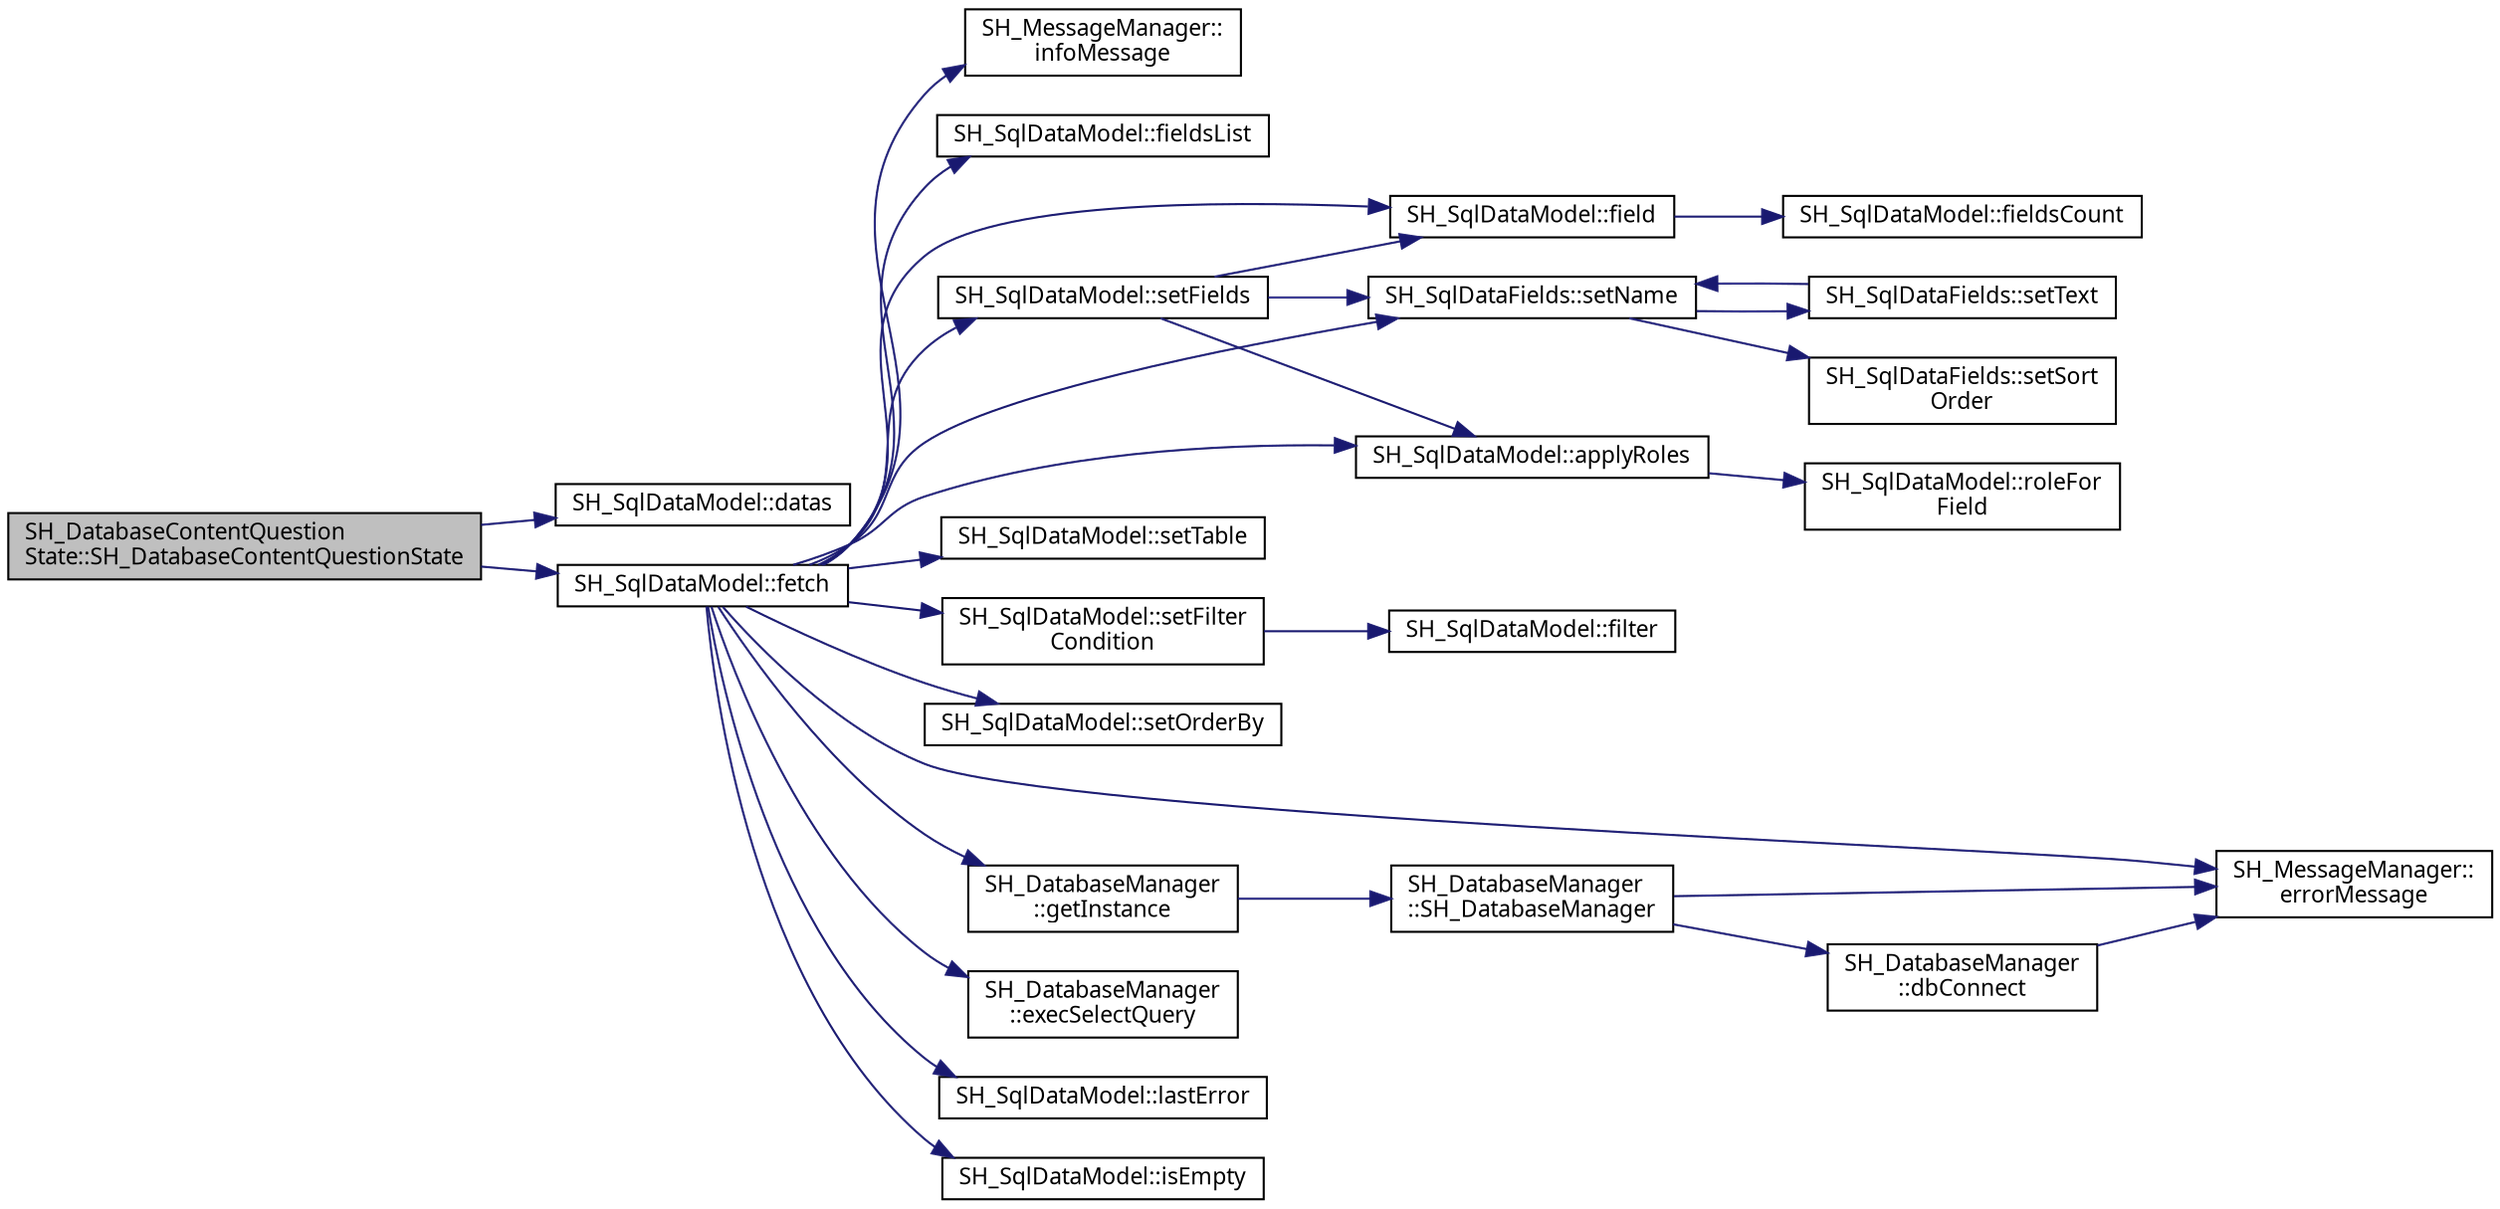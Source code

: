 digraph "SH_DatabaseContentQuestionState::SH_DatabaseContentQuestionState"
{
 // INTERACTIVE_SVG=YES
  bgcolor="transparent";
  edge [fontname="Verdana",fontsize="11",labelfontname="Verdana",labelfontsize="11"];
  node [fontname="Verdana",fontsize="11",shape=record];
  rankdir="LR";
  Node1 [label="SH_DatabaseContentQuestion\lState::SH_DatabaseContentQuestionState",height=0.2,width=0.4,color="black", fillcolor="grey75", style="filled" fontcolor="black"];
  Node1 -> Node2 [color="midnightblue",fontsize="11",style="solid",fontname="Verdana"];
  Node2 [label="SH_SqlDataModel::datas",height=0.2,width=0.4,color="black",URL="$classSH__SqlDataModel.html#a24db284b370930b57e2261a7a72e2da8"];
  Node1 -> Node3 [color="midnightblue",fontsize="11",style="solid",fontname="Verdana"];
  Node3 [label="SH_SqlDataModel::fetch",height=0.2,width=0.4,color="black",URL="$classSH__SqlDataModel.html#ab6c206088250a66ddc8cb8d33a38e421"];
  Node3 -> Node4 [color="midnightblue",fontsize="11",style="solid",fontname="Verdana"];
  Node4 [label="SH_MessageManager::\linfoMessage",height=0.2,width=0.4,color="black",URL="$classSH__MessageManager.html#a0b35c2f96e6d69934bf7f7c1e2172ea9"];
  Node3 -> Node5 [color="midnightblue",fontsize="11",style="solid",fontname="Verdana"];
  Node5 [label="SH_SqlDataModel::fieldsList",height=0.2,width=0.4,color="black",URL="$classSH__SqlDataModel.html#a571bdc1f9592bd13f98fd748563d46c0"];
  Node3 -> Node6 [color="midnightblue",fontsize="11",style="solid",fontname="Verdana"];
  Node6 [label="SH_SqlDataModel::setFields",height=0.2,width=0.4,color="black",URL="$classSH__SqlDataModel.html#ad297d359375d55e66493ce8935f8ff05"];
  Node6 -> Node7 [color="midnightblue",fontsize="11",style="solid",fontname="Verdana"];
  Node7 [label="SH_SqlDataModel::field",height=0.2,width=0.4,color="black",URL="$classSH__SqlDataModel.html#a92c51d5c1f6aca08a7ee566ece1e4cb6"];
  Node7 -> Node8 [color="midnightblue",fontsize="11",style="solid",fontname="Verdana"];
  Node8 [label="SH_SqlDataModel::fieldsCount",height=0.2,width=0.4,color="black",URL="$classSH__SqlDataModel.html#a46f0951fd358e30892a982ebd34e43c2"];
  Node6 -> Node9 [color="midnightblue",fontsize="11",style="solid",fontname="Verdana"];
  Node9 [label="SH_SqlDataFields::setName",height=0.2,width=0.4,color="black",URL="$classSH__SqlDataFields.html#a8d7b864a4ad5513af9e4c47a0d9919e8"];
  Node9 -> Node10 [color="midnightblue",fontsize="11",style="solid",fontname="Verdana"];
  Node10 [label="SH_SqlDataFields::setSort\lOrder",height=0.2,width=0.4,color="black",URL="$classSH__SqlDataFields.html#a32a7c040a081d39594245e1a4a68f70d"];
  Node9 -> Node11 [color="midnightblue",fontsize="11",style="solid",fontname="Verdana"];
  Node11 [label="SH_SqlDataFields::setText",height=0.2,width=0.4,color="black",URL="$classSH__SqlDataFields.html#ae098408de73ecbd532de8f44dea2b6d0"];
  Node11 -> Node9 [color="midnightblue",fontsize="11",style="solid",fontname="Verdana"];
  Node6 -> Node12 [color="midnightblue",fontsize="11",style="solid",fontname="Verdana"];
  Node12 [label="SH_SqlDataModel::applyRoles",height=0.2,width=0.4,color="black",URL="$classSH__SqlDataModel.html#ad4f032ceb7c2f70b2d7388e3afd161ab"];
  Node12 -> Node13 [color="midnightblue",fontsize="11",style="solid",fontname="Verdana"];
  Node13 [label="SH_SqlDataModel::roleFor\lField",height=0.2,width=0.4,color="black",URL="$classSH__SqlDataModel.html#aa487bb763eaf2544e4eb5822cd666105"];
  Node3 -> Node14 [color="midnightblue",fontsize="11",style="solid",fontname="Verdana"];
  Node14 [label="SH_SqlDataModel::setTable",height=0.2,width=0.4,color="black",URL="$classSH__SqlDataModel.html#a2c09d14926326a1149c1df7856c9879c"];
  Node3 -> Node15 [color="midnightblue",fontsize="11",style="solid",fontname="Verdana"];
  Node15 [label="SH_SqlDataModel::setFilter\lCondition",height=0.2,width=0.4,color="black",URL="$classSH__SqlDataModel.html#a99c6317027a7c9f723215b53b69e0647"];
  Node15 -> Node16 [color="midnightblue",fontsize="11",style="solid",fontname="Verdana"];
  Node16 [label="SH_SqlDataModel::filter",height=0.2,width=0.4,color="black",URL="$classSH__SqlDataModel.html#aa86018df823c85798574ec8d63413c1a"];
  Node3 -> Node17 [color="midnightblue",fontsize="11",style="solid",fontname="Verdana"];
  Node17 [label="SH_SqlDataModel::setOrderBy",height=0.2,width=0.4,color="black",URL="$classSH__SqlDataModel.html#ab443cd7935993270c37f9bd977b33875"];
  Node3 -> Node18 [color="midnightblue",fontsize="11",style="solid",fontname="Verdana"];
  Node18 [label="SH_DatabaseManager\l::getInstance",height=0.2,width=0.4,color="black",URL="$classSH__DatabaseManager.html#a31198eb4de0f8b18e3fa0eed09f24d19"];
  Node18 -> Node19 [color="midnightblue",fontsize="11",style="solid",fontname="Verdana"];
  Node19 [label="SH_DatabaseManager\l::SH_DatabaseManager",height=0.2,width=0.4,color="black",URL="$classSH__DatabaseManager.html#a7b5d0e372c153eb59cdab98588994904"];
  Node19 -> Node20 [color="midnightblue",fontsize="11",style="solid",fontname="Verdana"];
  Node20 [label="SH_MessageManager::\lerrorMessage",height=0.2,width=0.4,color="black",URL="$classSH__MessageManager.html#a0cb4f06cf67539457482ba1c8544eb06"];
  Node19 -> Node21 [color="midnightblue",fontsize="11",style="solid",fontname="Verdana"];
  Node21 [label="SH_DatabaseManager\l::dbConnect",height=0.2,width=0.4,color="black",URL="$classSH__DatabaseManager.html#ab634ce39ef483e7ad2fe08d4b8ba74f7"];
  Node21 -> Node20 [color="midnightblue",fontsize="11",style="solid",fontname="Verdana"];
  Node3 -> Node22 [color="midnightblue",fontsize="11",style="solid",fontname="Verdana"];
  Node22 [label="SH_DatabaseManager\l::execSelectQuery",height=0.2,width=0.4,color="black",URL="$classSH__DatabaseManager.html#ab8f9850cb68444ab9a4e613b36a3b044"];
  Node3 -> Node7 [color="midnightblue",fontsize="11",style="solid",fontname="Verdana"];
  Node3 -> Node9 [color="midnightblue",fontsize="11",style="solid",fontname="Verdana"];
  Node3 -> Node12 [color="midnightblue",fontsize="11",style="solid",fontname="Verdana"];
  Node3 -> Node20 [color="midnightblue",fontsize="11",style="solid",fontname="Verdana"];
  Node3 -> Node23 [color="midnightblue",fontsize="11",style="solid",fontname="Verdana"];
  Node23 [label="SH_SqlDataModel::lastError",height=0.2,width=0.4,color="black",URL="$classSH__SqlDataModel.html#ade915650ffbdb8d026e00893d1f5a195"];
  Node3 -> Node24 [color="midnightblue",fontsize="11",style="solid",fontname="Verdana"];
  Node24 [label="SH_SqlDataModel::isEmpty",height=0.2,width=0.4,color="black",URL="$classSH__SqlDataModel.html#ad85bfde0f7ffb06172eb5543e26d1331"];
}
